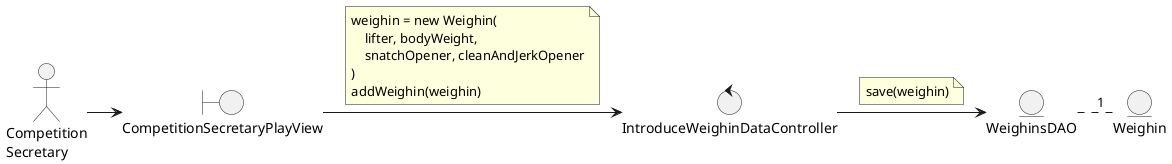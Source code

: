 @startuml
actor user as "Competition\nSecretary"

boundary CompetitionSecretaryPlayView
control IntroduceWeighinDataController
entity WeighinsDAO
entity Weighin

user -right-> CompetitionSecretaryPlayView

CompetitionSecretaryPlayView -right-> IntroduceWeighinDataController
note on link
  weighin = new Weighin(
      lifter, bodyWeight, 
      snatchOpener, cleanAndJerkOpener
  )
  addWeighin(weighin)
end note

IntroduceWeighinDataController -right-> WeighinsDAO
note on link
  save(weighin)
end note

WeighinsDAO .right. "1" Weighin

@enduml
